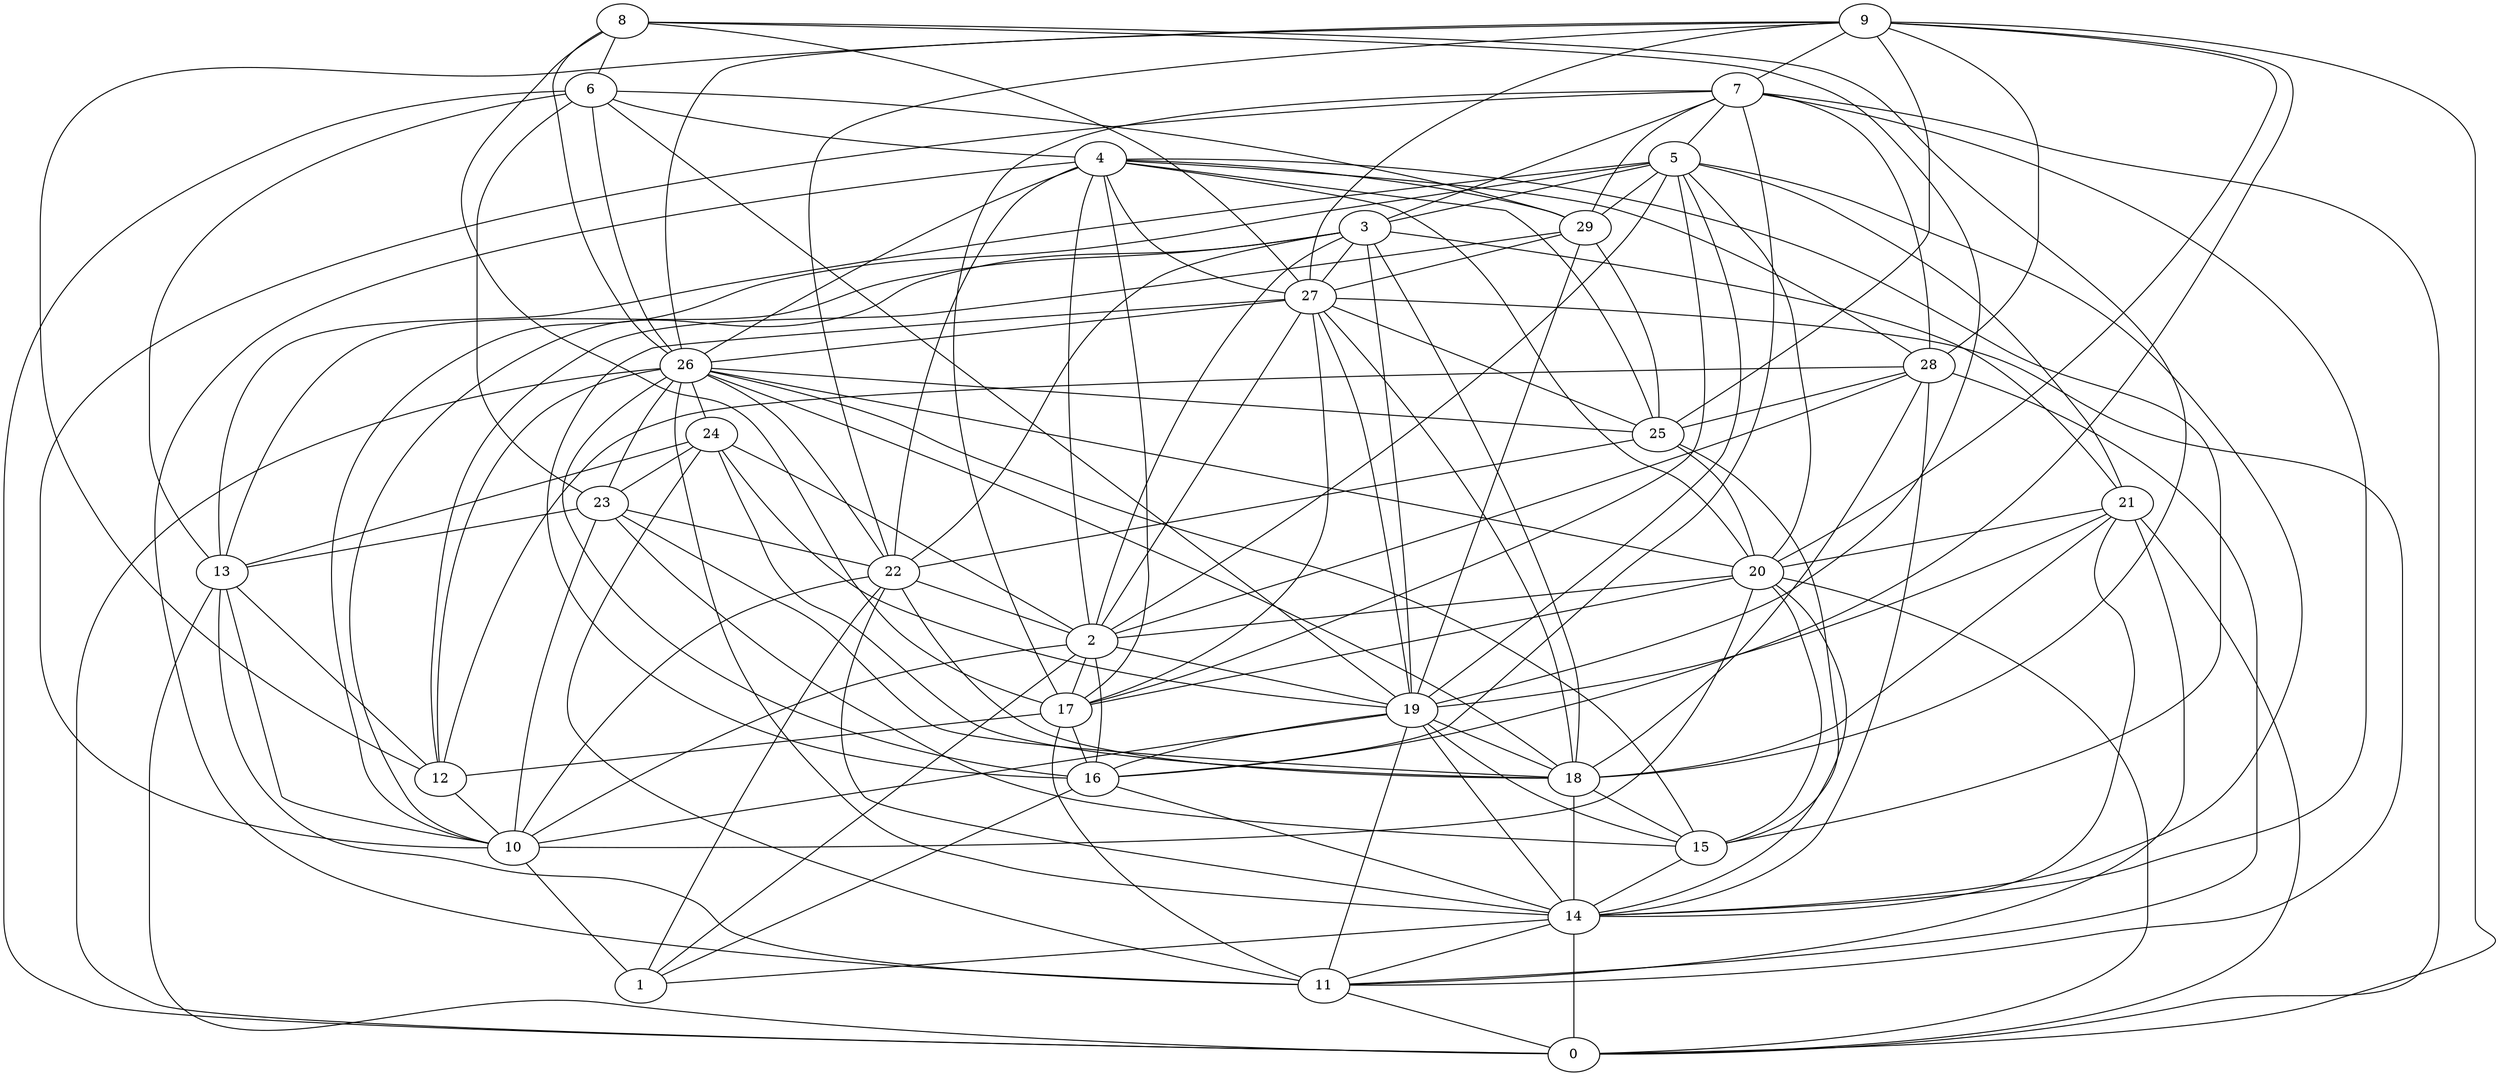 digraph GG_graph {

subgraph G_graph {
edge [color = black]
"5" -> "13" [dir = none]
"5" -> "21" [dir = none]
"5" -> "10" [dir = none]
"14" -> "0" [dir = none]
"14" -> "1" [dir = none]
"14" -> "11" [dir = none]
"26" -> "24" [dir = none]
"26" -> "20" [dir = none]
"26" -> "14" [dir = none]
"26" -> "15" [dir = none]
"26" -> "22" [dir = none]
"26" -> "23" [dir = none]
"9" -> "16" [dir = none]
"9" -> "27" [dir = none]
"9" -> "26" [dir = none]
"9" -> "12" [dir = none]
"22" -> "1" [dir = none]
"28" -> "12" [dir = none]
"28" -> "14" [dir = none]
"28" -> "25" [dir = none]
"19" -> "14" [dir = none]
"19" -> "10" [dir = none]
"6" -> "26" [dir = none]
"3" -> "21" [dir = none]
"3" -> "18" [dir = none]
"3" -> "27" [dir = none]
"3" -> "2" [dir = none]
"3" -> "19" [dir = none]
"8" -> "6" [dir = none]
"8" -> "26" [dir = none]
"8" -> "19" [dir = none]
"4" -> "22" [dir = none]
"4" -> "25" [dir = none]
"4" -> "11" [dir = none]
"4" -> "26" [dir = none]
"4" -> "27" [dir = none]
"4" -> "28" [dir = none]
"29" -> "27" [dir = none]
"29" -> "12" [dir = none]
"13" -> "0" [dir = none]
"15" -> "14" [dir = none]
"18" -> "14" [dir = none]
"27" -> "19" [dir = none]
"27" -> "17" [dir = none]
"27" -> "11" [dir = none]
"7" -> "28" [dir = none]
"7" -> "3" [dir = none]
"7" -> "16" [dir = none]
"20" -> "14" [dir = none]
"20" -> "17" [dir = none]
"20" -> "10" [dir = none]
"20" -> "0" [dir = none]
"2" -> "19" [dir = none]
"2" -> "16" [dir = none]
"21" -> "0" [dir = none]
"21" -> "19" [dir = none]
"23" -> "18" [dir = none]
"24" -> "19" [dir = none]
"21" -> "20" [dir = none]
"8" -> "17" [dir = none]
"27" -> "18" [dir = none]
"28" -> "11" [dir = none]
"29" -> "19" [dir = none]
"16" -> "1" [dir = none]
"6" -> "23" [dir = none]
"3" -> "22" [dir = none]
"11" -> "0" [dir = none]
"4" -> "20" [dir = none]
"26" -> "18" [dir = none]
"9" -> "25" [dir = none]
"6" -> "13" [dir = none]
"4" -> "29" [dir = none]
"9" -> "28" [dir = none]
"21" -> "18" [dir = none]
"26" -> "0" [dir = none]
"5" -> "29" [dir = none]
"21" -> "11" [dir = none]
"29" -> "25" [dir = none]
"6" -> "0" [dir = none]
"16" -> "14" [dir = none]
"7" -> "17" [dir = none]
"5" -> "17" [dir = none]
"6" -> "29" [dir = none]
"19" -> "11" [dir = none]
"28" -> "2" [dir = none]
"23" -> "10" [dir = none]
"24" -> "23" [dir = none]
"7" -> "10" [dir = none]
"2" -> "10" [dir = none]
"5" -> "14" [dir = none]
"3" -> "13" [dir = none]
"19" -> "18" [dir = none]
"4" -> "15" [dir = none]
"8" -> "18" [dir = none]
"27" -> "2" [dir = none]
"13" -> "11" [dir = none]
"25" -> "22" [dir = none]
"27" -> "26" [dir = none]
"19" -> "16" [dir = none]
"25" -> "15" [dir = none]
"27" -> "25" [dir = none]
"13" -> "10" [dir = none]
"22" -> "10" [dir = none]
"22" -> "2" [dir = none]
"5" -> "2" [dir = none]
"26" -> "25" [dir = none]
"23" -> "15" [dir = none]
"24" -> "11" [dir = none]
"23" -> "13" [dir = none]
"2" -> "17" [dir = none]
"20" -> "15" [dir = none]
"24" -> "2" [dir = none]
"10" -> "1" [dir = none]
"22" -> "18" [dir = none]
"13" -> "12" [dir = none]
"19" -> "15" [dir = none]
"24" -> "13" [dir = none]
"3" -> "10" [dir = none]
"18" -> "15" [dir = none]
"6" -> "4" [dir = none]
"9" -> "22" [dir = none]
"6" -> "19" [dir = none]
"23" -> "22" [dir = none]
"17" -> "11" [dir = none]
"4" -> "2" [dir = none]
"28" -> "18" [dir = none]
"17" -> "12" [dir = none]
"9" -> "7" [dir = none]
"7" -> "14" [dir = none]
"24" -> "18" [dir = none]
"4" -> "17" [dir = none]
"26" -> "12" [dir = none]
"22" -> "14" [dir = none]
"26" -> "16" [dir = none]
"5" -> "3" [dir = none]
"2" -> "1" [dir = none]
"25" -> "20" [dir = none]
"20" -> "2" [dir = none]
"5" -> "19" [dir = none]
"7" -> "0" [dir = none]
"7" -> "29" [dir = none]
"27" -> "16" [dir = none]
"7" -> "5" [dir = none]
"8" -> "27" [dir = none]
"9" -> "0" [dir = none]
"17" -> "16" [dir = none]
"5" -> "20" [dir = none]
"21" -> "14" [dir = none]
"9" -> "20" [dir = none]
"12" -> "10" [dir = none]
}

}
